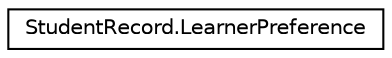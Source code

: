 digraph "Graphical Class Hierarchy"
{
  edge [fontname="Helvetica",fontsize="10",labelfontname="Helvetica",labelfontsize="10"];
  node [fontname="Helvetica",fontsize="10",shape=record];
  rankdir="LR";
  Node1 [label="StudentRecord.LearnerPreference",height=0.2,width=0.4,color="black", fillcolor="white", style="filled",URL="$class_student_record_1_1_learner_preference.html",tooltip="cmi.learner_preference.X datatype"];
}
